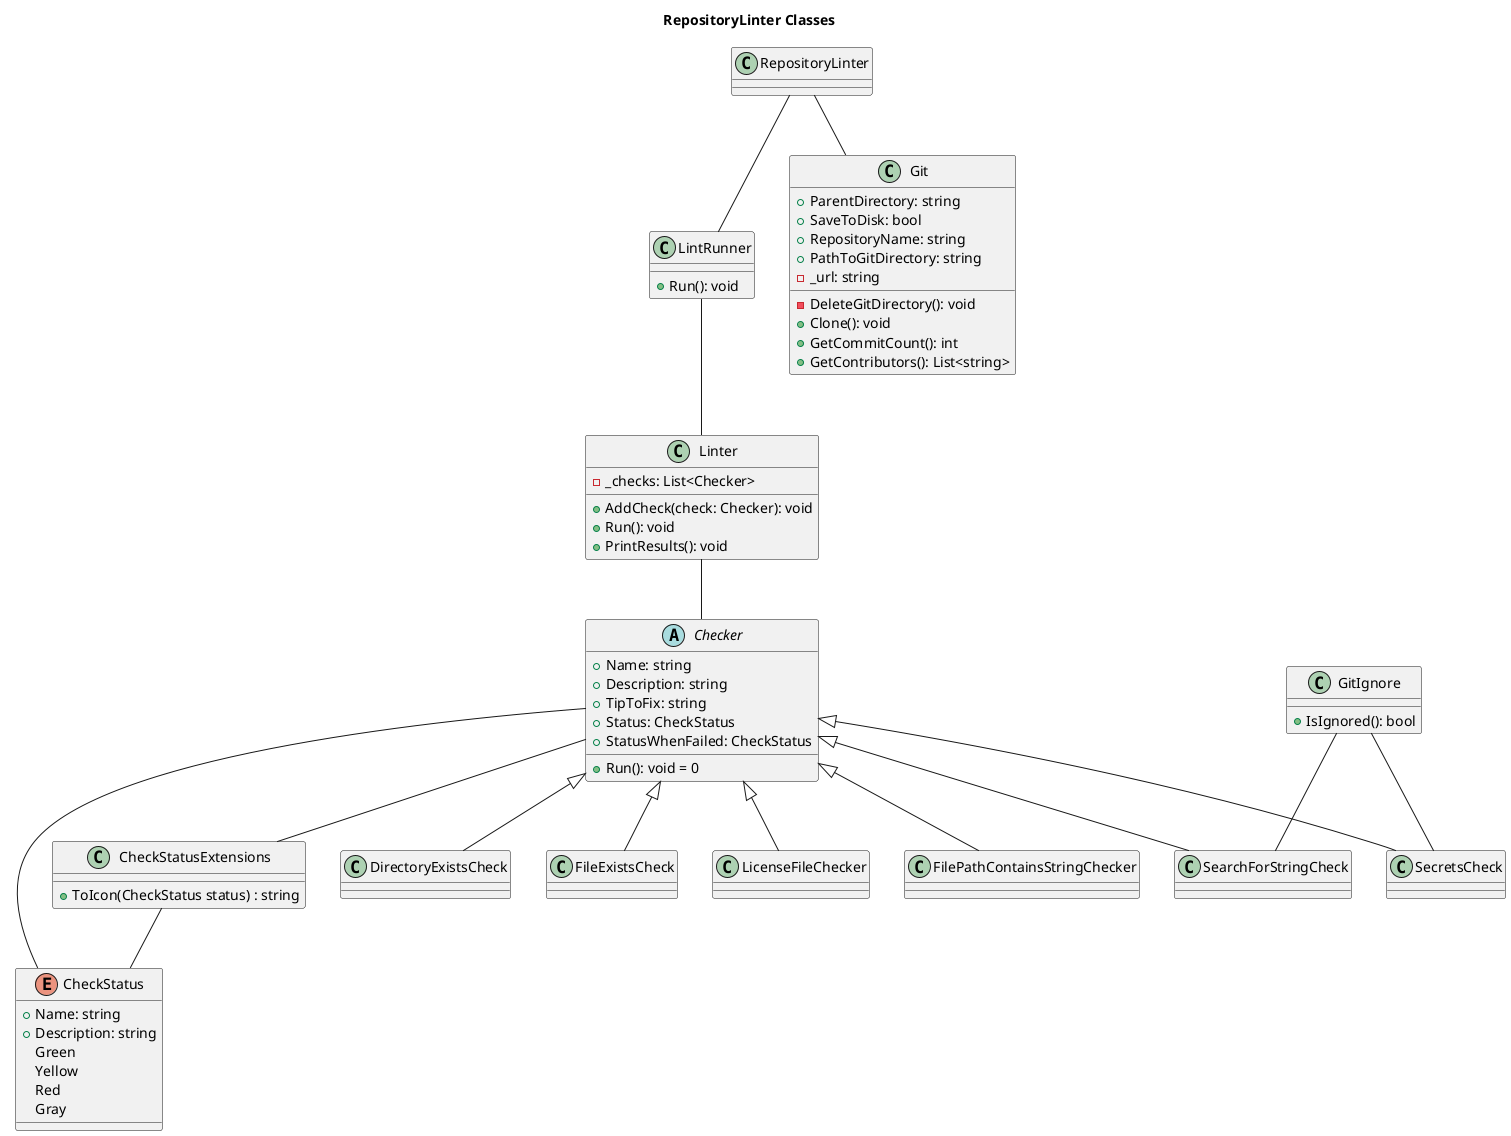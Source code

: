 @startuml Class Diagram
title RepositoryLinter Classes

class RepositoryLinter

class Linter {
    - _checks: List<Checker>

    +AddCheck(check: Checker): void
    +Run(): void
    +PrintResults(): void   
}

class LintRunner {
    +Run(): void
}

abstract class Checker {
    + Name: string
    + Description: string
    + TipToFix: string
    + Status: CheckStatus
    + StatusWhenFailed: CheckStatus
    +Run(): void = 0
}

class CheckStatus {
    + Name: string
    + Description: string
}

enum CheckStatus {
    Green
    Yellow
    Red
    Gray
}

class Git {
    + ParentDirectory: string
    + SaveToDisk: bool
    + RepositoryName: string
    + PathToGitDirectory: string
    - _url: string
    
    - DeleteGitDirectory(): void
    + Clone(): void
    + GetCommitCount(): int
    + GetContributors(): List<string>
}

GitIgnore : +IsIgnored(): bool 


RepositoryLinter -- LintRunner
RepositoryLinter -- Git
LintRunner -- Linter
Checker -- CheckStatus
Linter -- Checker
Checker <|-- DirectoryExistsCheck
Checker <|-- FileExistsCheck
Checker <|-- SearchForStringCheck
Checker <|-- SecretsCheck
Checker <|-- LicenseFileChecker
Checker <|-- FilePathContainsStringChecker

GitIgnore -- SecretsCheck
GitIgnore -- SearchForStringCheck

CheckStatusExtensions : +ToIcon(CheckStatus status) : string
CheckStatusExtensions -- CheckStatus
Checker -- CheckStatusExtensions


@enduml